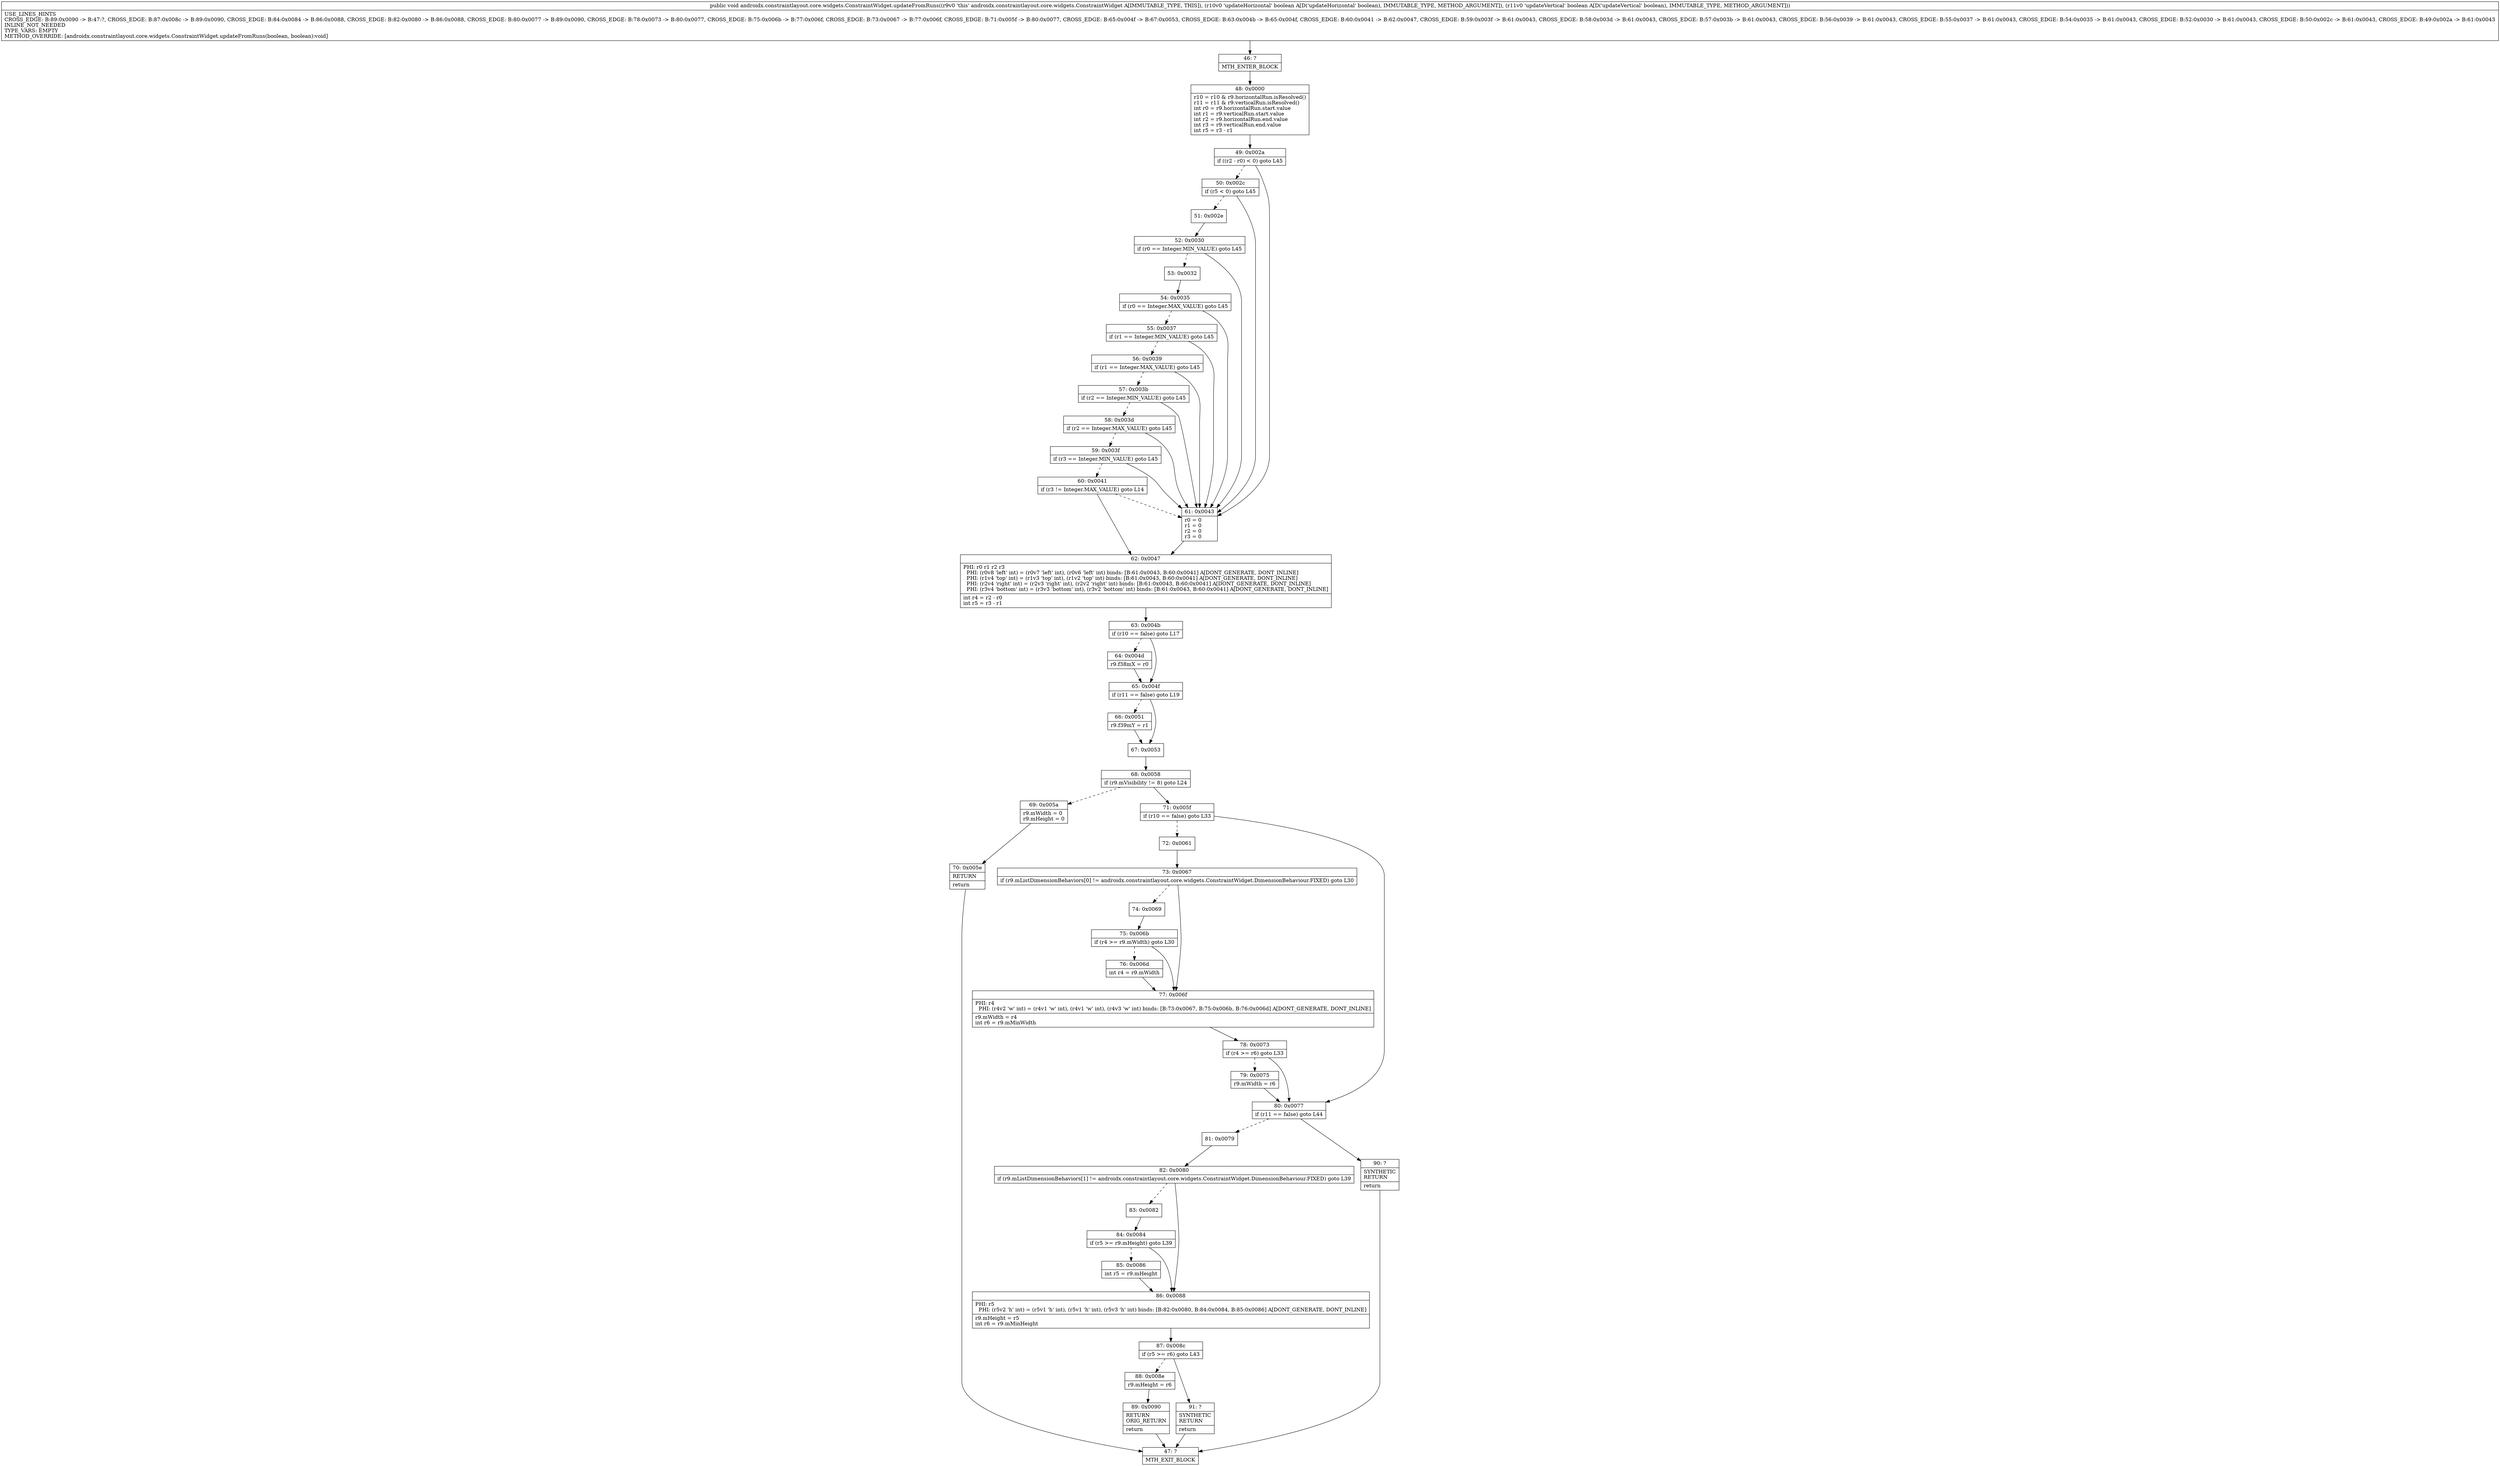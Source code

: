digraph "CFG forandroidx.constraintlayout.core.widgets.ConstraintWidget.updateFromRuns(ZZ)V" {
Node_46 [shape=record,label="{46\:\ ?|MTH_ENTER_BLOCK\l}"];
Node_48 [shape=record,label="{48\:\ 0x0000|r10 = r10 & r9.horizontalRun.isResolved()\lr11 = r11 & r9.verticalRun.isResolved()\lint r0 = r9.horizontalRun.start.value\lint r1 = r9.verticalRun.start.value\lint r2 = r9.horizontalRun.end.value\lint r3 = r9.verticalRun.end.value\lint r5 = r3 \- r1\l}"];
Node_49 [shape=record,label="{49\:\ 0x002a|if ((r2 \- r0) \< 0) goto L45\l}"];
Node_50 [shape=record,label="{50\:\ 0x002c|if (r5 \< 0) goto L45\l}"];
Node_51 [shape=record,label="{51\:\ 0x002e}"];
Node_52 [shape=record,label="{52\:\ 0x0030|if (r0 == Integer.MIN_VALUE) goto L45\l}"];
Node_53 [shape=record,label="{53\:\ 0x0032}"];
Node_54 [shape=record,label="{54\:\ 0x0035|if (r0 == Integer.MAX_VALUE) goto L45\l}"];
Node_55 [shape=record,label="{55\:\ 0x0037|if (r1 == Integer.MIN_VALUE) goto L45\l}"];
Node_56 [shape=record,label="{56\:\ 0x0039|if (r1 == Integer.MAX_VALUE) goto L45\l}"];
Node_57 [shape=record,label="{57\:\ 0x003b|if (r2 == Integer.MIN_VALUE) goto L45\l}"];
Node_58 [shape=record,label="{58\:\ 0x003d|if (r2 == Integer.MAX_VALUE) goto L45\l}"];
Node_59 [shape=record,label="{59\:\ 0x003f|if (r3 == Integer.MIN_VALUE) goto L45\l}"];
Node_60 [shape=record,label="{60\:\ 0x0041|if (r3 != Integer.MAX_VALUE) goto L14\l}"];
Node_62 [shape=record,label="{62\:\ 0x0047|PHI: r0 r1 r2 r3 \l  PHI: (r0v8 'left' int) = (r0v7 'left' int), (r0v6 'left' int) binds: [B:61:0x0043, B:60:0x0041] A[DONT_GENERATE, DONT_INLINE]\l  PHI: (r1v4 'top' int) = (r1v3 'top' int), (r1v2 'top' int) binds: [B:61:0x0043, B:60:0x0041] A[DONT_GENERATE, DONT_INLINE]\l  PHI: (r2v4 'right' int) = (r2v3 'right' int), (r2v2 'right' int) binds: [B:61:0x0043, B:60:0x0041] A[DONT_GENERATE, DONT_INLINE]\l  PHI: (r3v4 'bottom' int) = (r3v3 'bottom' int), (r3v2 'bottom' int) binds: [B:61:0x0043, B:60:0x0041] A[DONT_GENERATE, DONT_INLINE]\l|int r4 = r2 \- r0\lint r5 = r3 \- r1\l}"];
Node_63 [shape=record,label="{63\:\ 0x004b|if (r10 == false) goto L17\l}"];
Node_64 [shape=record,label="{64\:\ 0x004d|r9.f38mX = r0\l}"];
Node_65 [shape=record,label="{65\:\ 0x004f|if (r11 == false) goto L19\l}"];
Node_66 [shape=record,label="{66\:\ 0x0051|r9.f39mY = r1\l}"];
Node_67 [shape=record,label="{67\:\ 0x0053}"];
Node_68 [shape=record,label="{68\:\ 0x0058|if (r9.mVisibility != 8) goto L24\l}"];
Node_69 [shape=record,label="{69\:\ 0x005a|r9.mWidth = 0\lr9.mHeight = 0\l}"];
Node_70 [shape=record,label="{70\:\ 0x005e|RETURN\l|return\l}"];
Node_47 [shape=record,label="{47\:\ ?|MTH_EXIT_BLOCK\l}"];
Node_71 [shape=record,label="{71\:\ 0x005f|if (r10 == false) goto L33\l}"];
Node_72 [shape=record,label="{72\:\ 0x0061}"];
Node_73 [shape=record,label="{73\:\ 0x0067|if (r9.mListDimensionBehaviors[0] != androidx.constraintlayout.core.widgets.ConstraintWidget.DimensionBehaviour.FIXED) goto L30\l}"];
Node_74 [shape=record,label="{74\:\ 0x0069}"];
Node_75 [shape=record,label="{75\:\ 0x006b|if (r4 \>= r9.mWidth) goto L30\l}"];
Node_76 [shape=record,label="{76\:\ 0x006d|int r4 = r9.mWidth\l}"];
Node_77 [shape=record,label="{77\:\ 0x006f|PHI: r4 \l  PHI: (r4v2 'w' int) = (r4v1 'w' int), (r4v1 'w' int), (r4v3 'w' int) binds: [B:73:0x0067, B:75:0x006b, B:76:0x006d] A[DONT_GENERATE, DONT_INLINE]\l|r9.mWidth = r4\lint r6 = r9.mMinWidth\l}"];
Node_78 [shape=record,label="{78\:\ 0x0073|if (r4 \>= r6) goto L33\l}"];
Node_79 [shape=record,label="{79\:\ 0x0075|r9.mWidth = r6\l}"];
Node_80 [shape=record,label="{80\:\ 0x0077|if (r11 == false) goto L44\l}"];
Node_81 [shape=record,label="{81\:\ 0x0079}"];
Node_82 [shape=record,label="{82\:\ 0x0080|if (r9.mListDimensionBehaviors[1] != androidx.constraintlayout.core.widgets.ConstraintWidget.DimensionBehaviour.FIXED) goto L39\l}"];
Node_83 [shape=record,label="{83\:\ 0x0082}"];
Node_84 [shape=record,label="{84\:\ 0x0084|if (r5 \>= r9.mHeight) goto L39\l}"];
Node_85 [shape=record,label="{85\:\ 0x0086|int r5 = r9.mHeight\l}"];
Node_86 [shape=record,label="{86\:\ 0x0088|PHI: r5 \l  PHI: (r5v2 'h' int) = (r5v1 'h' int), (r5v1 'h' int), (r5v3 'h' int) binds: [B:82:0x0080, B:84:0x0084, B:85:0x0086] A[DONT_GENERATE, DONT_INLINE]\l|r9.mHeight = r5\lint r6 = r9.mMinHeight\l}"];
Node_87 [shape=record,label="{87\:\ 0x008c|if (r5 \>= r6) goto L43\l}"];
Node_88 [shape=record,label="{88\:\ 0x008e|r9.mHeight = r6\l}"];
Node_89 [shape=record,label="{89\:\ 0x0090|RETURN\lORIG_RETURN\l|return\l}"];
Node_91 [shape=record,label="{91\:\ ?|SYNTHETIC\lRETURN\l|return\l}"];
Node_90 [shape=record,label="{90\:\ ?|SYNTHETIC\lRETURN\l|return\l}"];
Node_61 [shape=record,label="{61\:\ 0x0043|r0 = 0\lr1 = 0\lr2 = 0\lr3 = 0\l}"];
MethodNode[shape=record,label="{public void androidx.constraintlayout.core.widgets.ConstraintWidget.updateFromRuns((r9v0 'this' androidx.constraintlayout.core.widgets.ConstraintWidget A[IMMUTABLE_TYPE, THIS]), (r10v0 'updateHorizontal' boolean A[D('updateHorizontal' boolean), IMMUTABLE_TYPE, METHOD_ARGUMENT]), (r11v0 'updateVertical' boolean A[D('updateVertical' boolean), IMMUTABLE_TYPE, METHOD_ARGUMENT]))  | USE_LINES_HINTS\lCROSS_EDGE: B:89:0x0090 \-\> B:47:?, CROSS_EDGE: B:87:0x008c \-\> B:89:0x0090, CROSS_EDGE: B:84:0x0084 \-\> B:86:0x0088, CROSS_EDGE: B:82:0x0080 \-\> B:86:0x0088, CROSS_EDGE: B:80:0x0077 \-\> B:89:0x0090, CROSS_EDGE: B:78:0x0073 \-\> B:80:0x0077, CROSS_EDGE: B:75:0x006b \-\> B:77:0x006f, CROSS_EDGE: B:73:0x0067 \-\> B:77:0x006f, CROSS_EDGE: B:71:0x005f \-\> B:80:0x0077, CROSS_EDGE: B:65:0x004f \-\> B:67:0x0053, CROSS_EDGE: B:63:0x004b \-\> B:65:0x004f, CROSS_EDGE: B:60:0x0041 \-\> B:62:0x0047, CROSS_EDGE: B:59:0x003f \-\> B:61:0x0043, CROSS_EDGE: B:58:0x003d \-\> B:61:0x0043, CROSS_EDGE: B:57:0x003b \-\> B:61:0x0043, CROSS_EDGE: B:56:0x0039 \-\> B:61:0x0043, CROSS_EDGE: B:55:0x0037 \-\> B:61:0x0043, CROSS_EDGE: B:54:0x0035 \-\> B:61:0x0043, CROSS_EDGE: B:52:0x0030 \-\> B:61:0x0043, CROSS_EDGE: B:50:0x002c \-\> B:61:0x0043, CROSS_EDGE: B:49:0x002a \-\> B:61:0x0043\lINLINE_NOT_NEEDED\lTYPE_VARS: EMPTY\lMETHOD_OVERRIDE: [androidx.constraintlayout.core.widgets.ConstraintWidget.updateFromRuns(boolean, boolean):void]\l}"];
MethodNode -> Node_46;Node_46 -> Node_48;
Node_48 -> Node_49;
Node_49 -> Node_50[style=dashed];
Node_49 -> Node_61;
Node_50 -> Node_51[style=dashed];
Node_50 -> Node_61;
Node_51 -> Node_52;
Node_52 -> Node_53[style=dashed];
Node_52 -> Node_61;
Node_53 -> Node_54;
Node_54 -> Node_55[style=dashed];
Node_54 -> Node_61;
Node_55 -> Node_56[style=dashed];
Node_55 -> Node_61;
Node_56 -> Node_57[style=dashed];
Node_56 -> Node_61;
Node_57 -> Node_58[style=dashed];
Node_57 -> Node_61;
Node_58 -> Node_59[style=dashed];
Node_58 -> Node_61;
Node_59 -> Node_60[style=dashed];
Node_59 -> Node_61;
Node_60 -> Node_61[style=dashed];
Node_60 -> Node_62;
Node_62 -> Node_63;
Node_63 -> Node_64[style=dashed];
Node_63 -> Node_65;
Node_64 -> Node_65;
Node_65 -> Node_66[style=dashed];
Node_65 -> Node_67;
Node_66 -> Node_67;
Node_67 -> Node_68;
Node_68 -> Node_69[style=dashed];
Node_68 -> Node_71;
Node_69 -> Node_70;
Node_70 -> Node_47;
Node_71 -> Node_72[style=dashed];
Node_71 -> Node_80;
Node_72 -> Node_73;
Node_73 -> Node_74[style=dashed];
Node_73 -> Node_77;
Node_74 -> Node_75;
Node_75 -> Node_76[style=dashed];
Node_75 -> Node_77;
Node_76 -> Node_77;
Node_77 -> Node_78;
Node_78 -> Node_79[style=dashed];
Node_78 -> Node_80;
Node_79 -> Node_80;
Node_80 -> Node_81[style=dashed];
Node_80 -> Node_90;
Node_81 -> Node_82;
Node_82 -> Node_83[style=dashed];
Node_82 -> Node_86;
Node_83 -> Node_84;
Node_84 -> Node_85[style=dashed];
Node_84 -> Node_86;
Node_85 -> Node_86;
Node_86 -> Node_87;
Node_87 -> Node_88[style=dashed];
Node_87 -> Node_91;
Node_88 -> Node_89;
Node_89 -> Node_47;
Node_91 -> Node_47;
Node_90 -> Node_47;
Node_61 -> Node_62;
}

